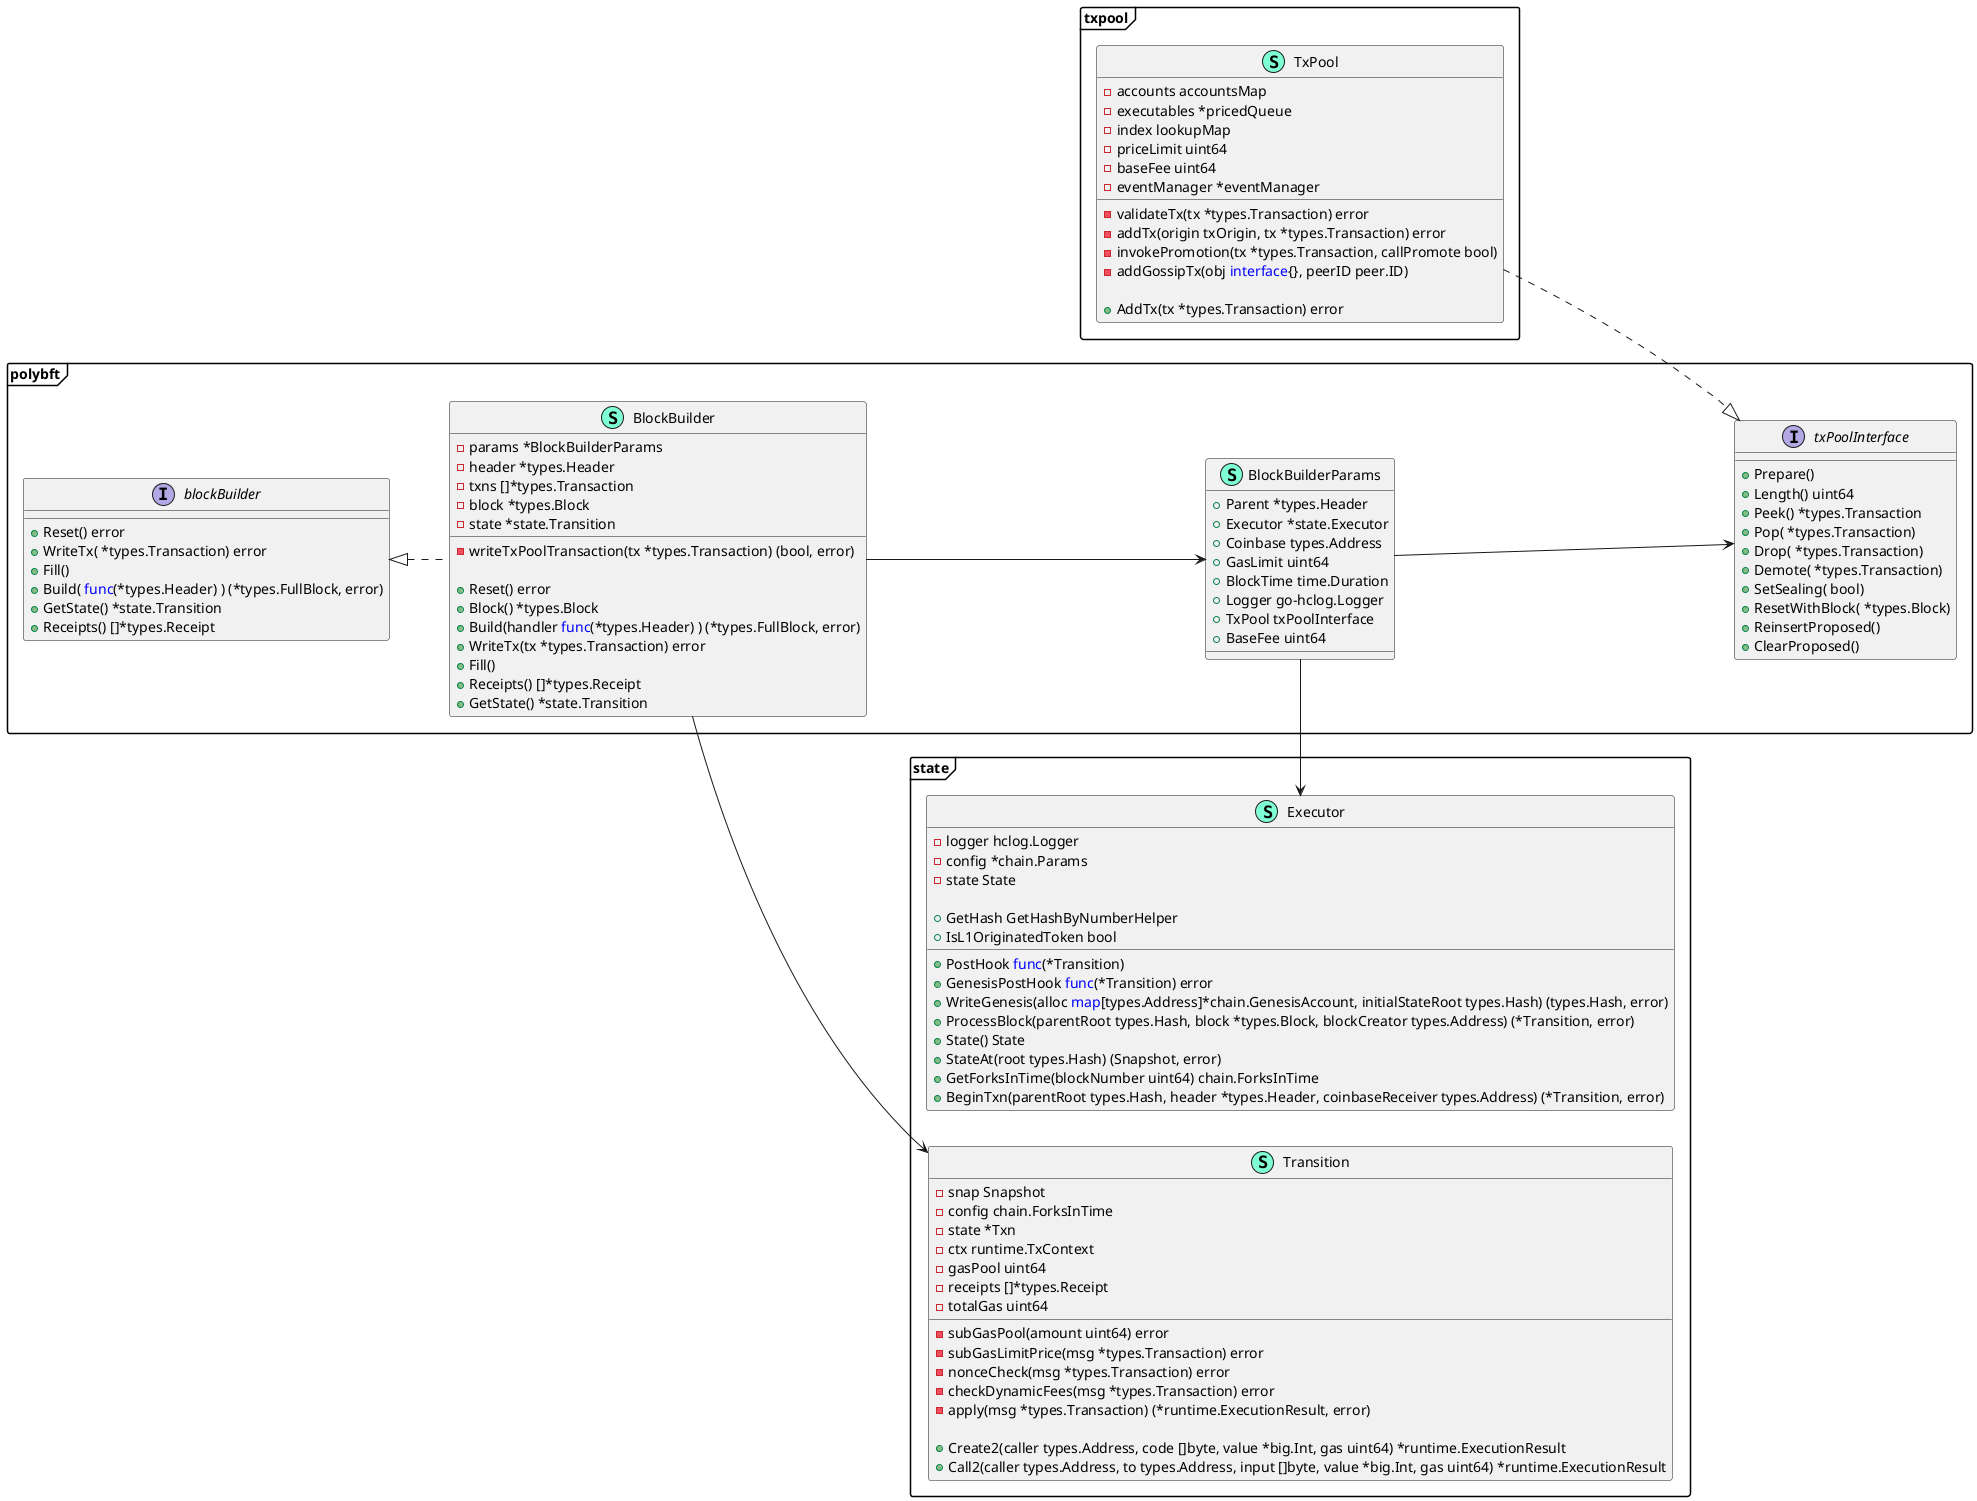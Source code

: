 @startuml
skinparam packageStyle frame
left to right direction
namespace polybft {
    class BlockBuilder << (S,Aquamarine) >> {
        - params *BlockBuilderParams
        - header *types.Header
        - txns []*types.Transaction
        - block *types.Block
        - state *state.Transition

        - writeTxPoolTransaction(tx *types.Transaction) (bool, error)

        + Reset() error
        + Block() *types.Block
        + Build(handler <font color=blue>func</font>(*types.Header) ) (*types.FullBlock, error)
        + WriteTx(tx *types.Transaction) error
        + Fill() 
        + Receipts() []*types.Receipt
        + GetState() *state.Transition

    }
    class BlockBuilderParams << (S,Aquamarine) >> {
        + Parent *types.Header
        + Executor *state.Executor
        + Coinbase types.Address
        + GasLimit uint64
        + BlockTime time.Duration
        + Logger go-hclog.Logger
        + TxPool txPoolInterface
        + BaseFee uint64

    }
    
    interface blockBuilder  {
        + Reset() error
        + WriteTx( *types.Transaction) error
        + Fill() 
        + Build( <font color=blue>func</font>(*types.Header) ) (*types.FullBlock, error)
        + GetState() *state.Transition
        + Receipts() []*types.Receipt

    }
    
   
    
    interface txPoolInterface  {
        + Prepare() 
        + Length() uint64
        + Peek() *types.Transaction
        + Pop( *types.Transaction) 
        + Drop( *types.Transaction) 
        + Demote( *types.Transaction) 
        + SetSealing( bool) 
        + ResetWithBlock( *types.Block) 
        + ReinsertProposed() 
        + ClearProposed() 

    }
}

namespace txpool {

    class TxPool << (S,Aquamarine) >> {
        - accounts accountsMap
        - executables *pricedQueue
        - index lookupMap
        - priceLimit uint64
        - baseFee uint64
        - eventManager *eventManager
        
        - validateTx(tx *types.Transaction) error
        - addTx(origin txOrigin, tx *types.Transaction) error
        - invokePromotion(tx *types.Transaction, callPromote bool) 
        - addGossipTx(obj <font color=blue>interface</font>{}, peerID peer.ID) 
        
        + AddTx(tx *types.Transaction) error
    }
}
namespace state{
    
    class Transition << (S,Aquamarine) >> {
        - snap Snapshot
        - config chain.ForksInTime
        - state *Txn
        - ctx runtime.TxContext
        - gasPool uint64
        - receipts []*types.Receipt
        - totalGas uint64

        - subGasPool(amount uint64) error
        - subGasLimitPrice(msg *types.Transaction) error
        - nonceCheck(msg *types.Transaction) error
        - checkDynamicFees(msg *types.Transaction) error
        - apply(msg *types.Transaction) (*runtime.ExecutionResult, error)
        
        + Create2(caller types.Address, code []byte, value *big.Int, gas uint64) *runtime.ExecutionResult
        + Call2(caller types.Address, to types.Address, input []byte, value *big.Int, gas uint64) *runtime.ExecutionResult
       
    }
    class Executor << (S,Aquamarine) >> {
        - logger hclog.Logger
        - config *chain.Params
        - state State

        + GetHash GetHashByNumberHelper
        + PostHook <font color=blue>func</font>(*Transition) 
        + GenesisPostHook <font color=blue>func</font>(*Transition) error
        + IsL1OriginatedToken bool

        + WriteGenesis(alloc <font color=blue>map</font>[types.Address]*chain.GenesisAccount, initialStateRoot types.Hash) (types.Hash, error)
        + ProcessBlock(parentRoot types.Hash, block *types.Block, blockCreator types.Address) (*Transition, error)
        + State() State
        + StateAt(root types.Hash) (Snapshot, error)
        + GetForksInTime(blockNumber uint64) chain.ForksInTime
        + BeginTxn(parentRoot types.Hash, header *types.Header, coinbaseReceiver types.Address) (*Transition, error)

    }
}

"polybft.blockBuilder" <|.. "polybft.BlockBuilder"
"polybft.txPoolInterface" <|.u. "txpool.TxPool"
"polybft.BlockBuilderParams" --> "polybft.txPoolInterface"
"polybft.BlockBuilder" -->  "polybft.BlockBuilderParams"
"polybft.BlockBuilder" -u->  "state.Transition"
"polybft.BlockBuilderParams" -r-> "state.Executor"

   
@enduml

